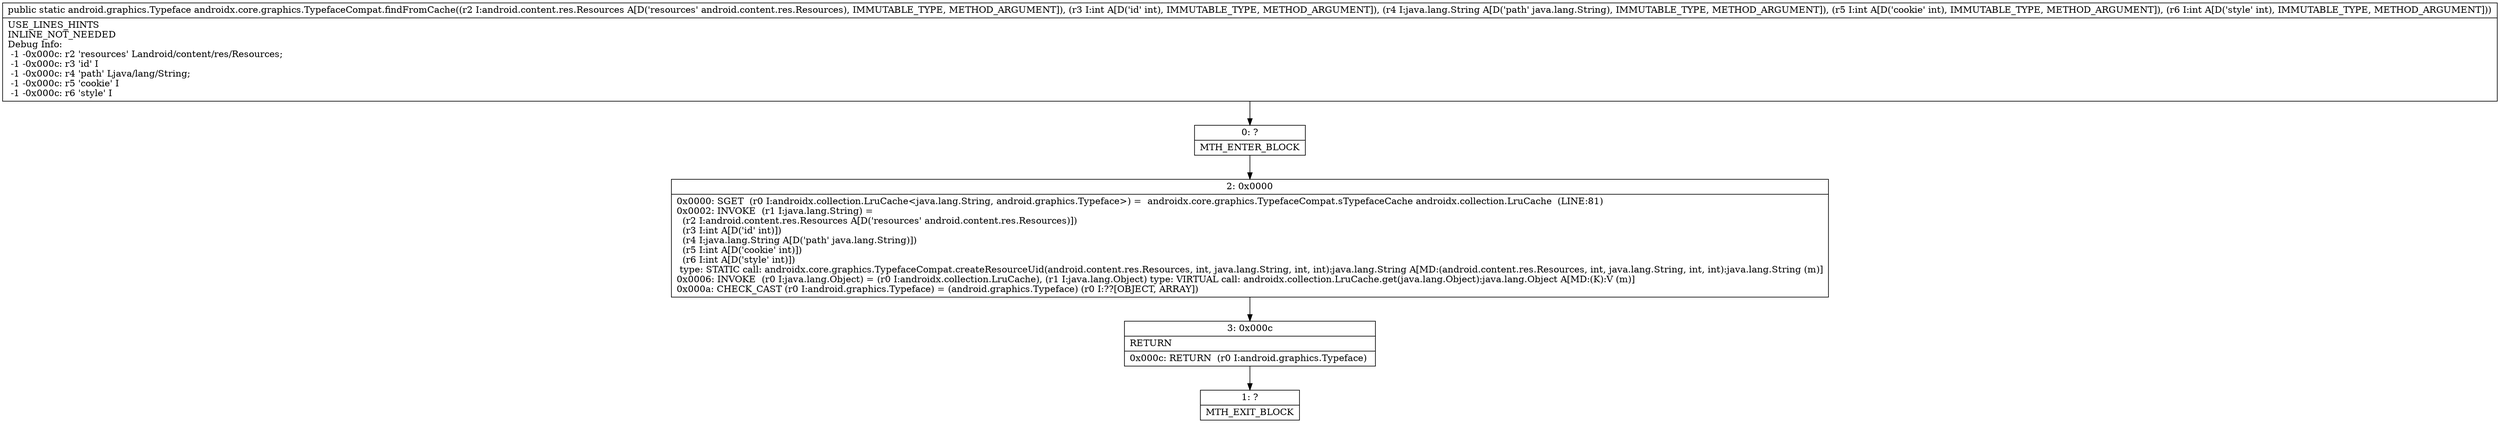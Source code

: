 digraph "CFG forandroidx.core.graphics.TypefaceCompat.findFromCache(Landroid\/content\/res\/Resources;ILjava\/lang\/String;II)Landroid\/graphics\/Typeface;" {
Node_0 [shape=record,label="{0\:\ ?|MTH_ENTER_BLOCK\l}"];
Node_2 [shape=record,label="{2\:\ 0x0000|0x0000: SGET  (r0 I:androidx.collection.LruCache\<java.lang.String, android.graphics.Typeface\>) =  androidx.core.graphics.TypefaceCompat.sTypefaceCache androidx.collection.LruCache  (LINE:81)\l0x0002: INVOKE  (r1 I:java.lang.String) = \l  (r2 I:android.content.res.Resources A[D('resources' android.content.res.Resources)])\l  (r3 I:int A[D('id' int)])\l  (r4 I:java.lang.String A[D('path' java.lang.String)])\l  (r5 I:int A[D('cookie' int)])\l  (r6 I:int A[D('style' int)])\l type: STATIC call: androidx.core.graphics.TypefaceCompat.createResourceUid(android.content.res.Resources, int, java.lang.String, int, int):java.lang.String A[MD:(android.content.res.Resources, int, java.lang.String, int, int):java.lang.String (m)]\l0x0006: INVOKE  (r0 I:java.lang.Object) = (r0 I:androidx.collection.LruCache), (r1 I:java.lang.Object) type: VIRTUAL call: androidx.collection.LruCache.get(java.lang.Object):java.lang.Object A[MD:(K):V (m)]\l0x000a: CHECK_CAST (r0 I:android.graphics.Typeface) = (android.graphics.Typeface) (r0 I:??[OBJECT, ARRAY]) \l}"];
Node_3 [shape=record,label="{3\:\ 0x000c|RETURN\l|0x000c: RETURN  (r0 I:android.graphics.Typeface) \l}"];
Node_1 [shape=record,label="{1\:\ ?|MTH_EXIT_BLOCK\l}"];
MethodNode[shape=record,label="{public static android.graphics.Typeface androidx.core.graphics.TypefaceCompat.findFromCache((r2 I:android.content.res.Resources A[D('resources' android.content.res.Resources), IMMUTABLE_TYPE, METHOD_ARGUMENT]), (r3 I:int A[D('id' int), IMMUTABLE_TYPE, METHOD_ARGUMENT]), (r4 I:java.lang.String A[D('path' java.lang.String), IMMUTABLE_TYPE, METHOD_ARGUMENT]), (r5 I:int A[D('cookie' int), IMMUTABLE_TYPE, METHOD_ARGUMENT]), (r6 I:int A[D('style' int), IMMUTABLE_TYPE, METHOD_ARGUMENT]))  | USE_LINES_HINTS\lINLINE_NOT_NEEDED\lDebug Info:\l  \-1 \-0x000c: r2 'resources' Landroid\/content\/res\/Resources;\l  \-1 \-0x000c: r3 'id' I\l  \-1 \-0x000c: r4 'path' Ljava\/lang\/String;\l  \-1 \-0x000c: r5 'cookie' I\l  \-1 \-0x000c: r6 'style' I\l}"];
MethodNode -> Node_0;Node_0 -> Node_2;
Node_2 -> Node_3;
Node_3 -> Node_1;
}

